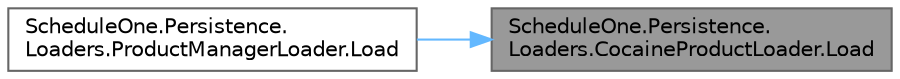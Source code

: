 digraph "ScheduleOne.Persistence.Loaders.CocaineProductLoader.Load"
{
 // LATEX_PDF_SIZE
  bgcolor="transparent";
  edge [fontname=Helvetica,fontsize=10,labelfontname=Helvetica,labelfontsize=10];
  node [fontname=Helvetica,fontsize=10,shape=box,height=0.2,width=0.4];
  rankdir="RL";
  Node1 [id="Node000001",label="ScheduleOne.Persistence.\lLoaders.CocaineProductLoader.Load",height=0.2,width=0.4,color="gray40", fillcolor="grey60", style="filled", fontcolor="black",tooltip=" "];
  Node1 -> Node2 [id="edge1_Node000001_Node000002",dir="back",color="steelblue1",style="solid",tooltip=" "];
  Node2 [id="Node000002",label="ScheduleOne.Persistence.\lLoaders.ProductManagerLoader.Load",height=0.2,width=0.4,color="grey40", fillcolor="white", style="filled",URL="$class_schedule_one_1_1_persistence_1_1_loaders_1_1_product_manager_loader.html#abcb977c34f58f144928d03c4ce2ab6de",tooltip=" "];
}
